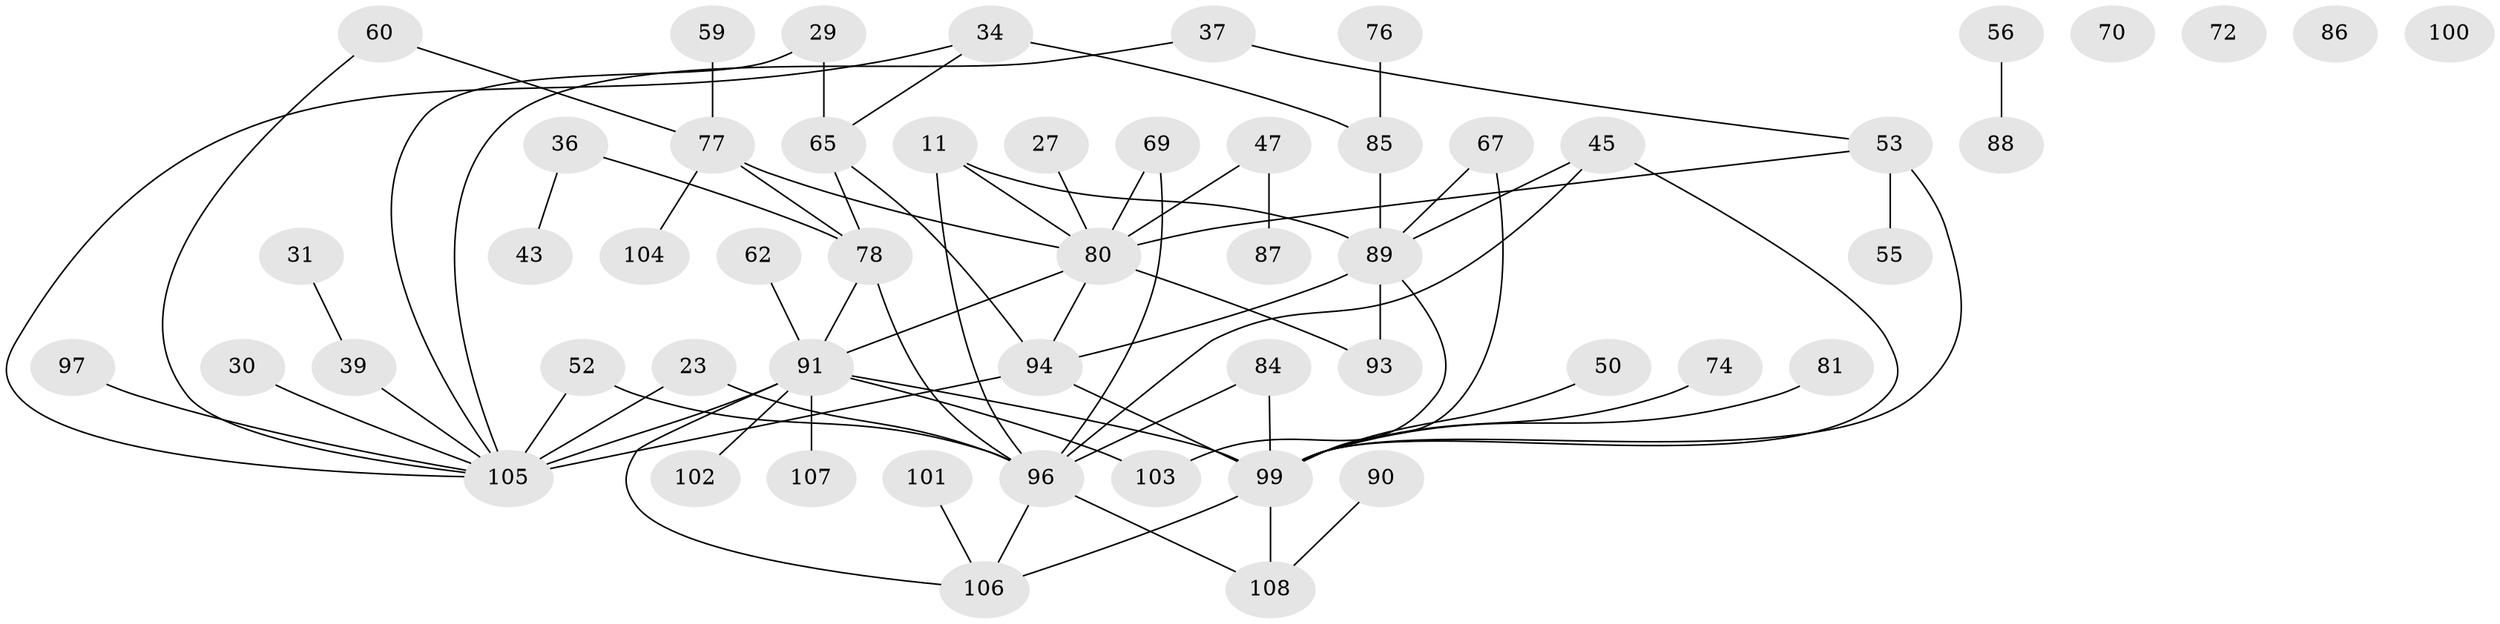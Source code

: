 // original degree distribution, {3: 0.24074074074074073, 4: 0.14814814814814814, 1: 0.2222222222222222, 2: 0.2222222222222222, 6: 0.046296296296296294, 5: 0.05555555555555555, 7: 0.018518518518518517, 0: 0.037037037037037035, 8: 0.009259259259259259}
// Generated by graph-tools (version 1.1) at 2025/39/03/09/25 04:39:28]
// undirected, 54 vertices, 72 edges
graph export_dot {
graph [start="1"]
  node [color=gray90,style=filled];
  11;
  23;
  27;
  29;
  30;
  31;
  34 [super="+32"];
  36;
  37;
  39 [super="+4"];
  43;
  45;
  47;
  50;
  52;
  53;
  55;
  56;
  59;
  60;
  62;
  65 [super="+6"];
  67;
  69;
  70;
  72;
  74 [super="+22"];
  76;
  77 [super="+64"];
  78 [super="+73"];
  80 [super="+79+48"];
  81;
  84 [super="+35"];
  85;
  86;
  87;
  88;
  89 [super="+24"];
  90;
  91 [super="+33+66+83"];
  93;
  94 [super="+15+54+61+57"];
  96 [super="+8"];
  97;
  99 [super="+44+92+95+98"];
  100;
  101;
  102;
  103 [super="+51"];
  104;
  105 [super="+19+82+68"];
  106 [super="+63"];
  107 [super="+26"];
  108 [super="+20"];
  11 -- 96;
  11 -- 89;
  11 -- 80;
  23 -- 96 [weight=2];
  23 -- 105 [weight=3];
  27 -- 80;
  29 -- 65;
  29 -- 105;
  30 -- 105;
  31 -- 39;
  34 -- 85 [weight=2];
  34 -- 65;
  34 -- 105;
  36 -- 43;
  36 -- 78;
  37 -- 53;
  37 -- 105;
  39 -- 105;
  45 -- 89 [weight=2];
  45 -- 96 [weight=2];
  45 -- 99;
  47 -- 87;
  47 -- 80;
  50 -- 99;
  52 -- 96;
  52 -- 105;
  53 -- 55;
  53 -- 80;
  53 -- 99 [weight=2];
  56 -- 88;
  59 -- 77;
  60 -- 77;
  60 -- 105;
  62 -- 91;
  65 -- 78;
  65 -- 94;
  67 -- 89;
  67 -- 99;
  69 -- 96;
  69 -- 80;
  74 -- 99;
  76 -- 85;
  77 -- 80 [weight=2];
  77 -- 104;
  77 -- 78;
  78 -- 96;
  78 -- 91 [weight=2];
  80 -- 93;
  80 -- 91 [weight=4];
  80 -- 94;
  81 -- 99;
  84 -- 96;
  84 -- 99;
  85 -- 89;
  89 -- 93;
  89 -- 103;
  89 -- 94;
  90 -- 108;
  91 -- 102;
  91 -- 103 [weight=3];
  91 -- 106 [weight=2];
  91 -- 99 [weight=5];
  91 -- 105 [weight=2];
  91 -- 107;
  94 -- 99;
  94 -- 105;
  96 -- 108;
  96 -- 106 [weight=2];
  97 -- 105;
  99 -- 106;
  99 -- 108 [weight=2];
  101 -- 106;
}
